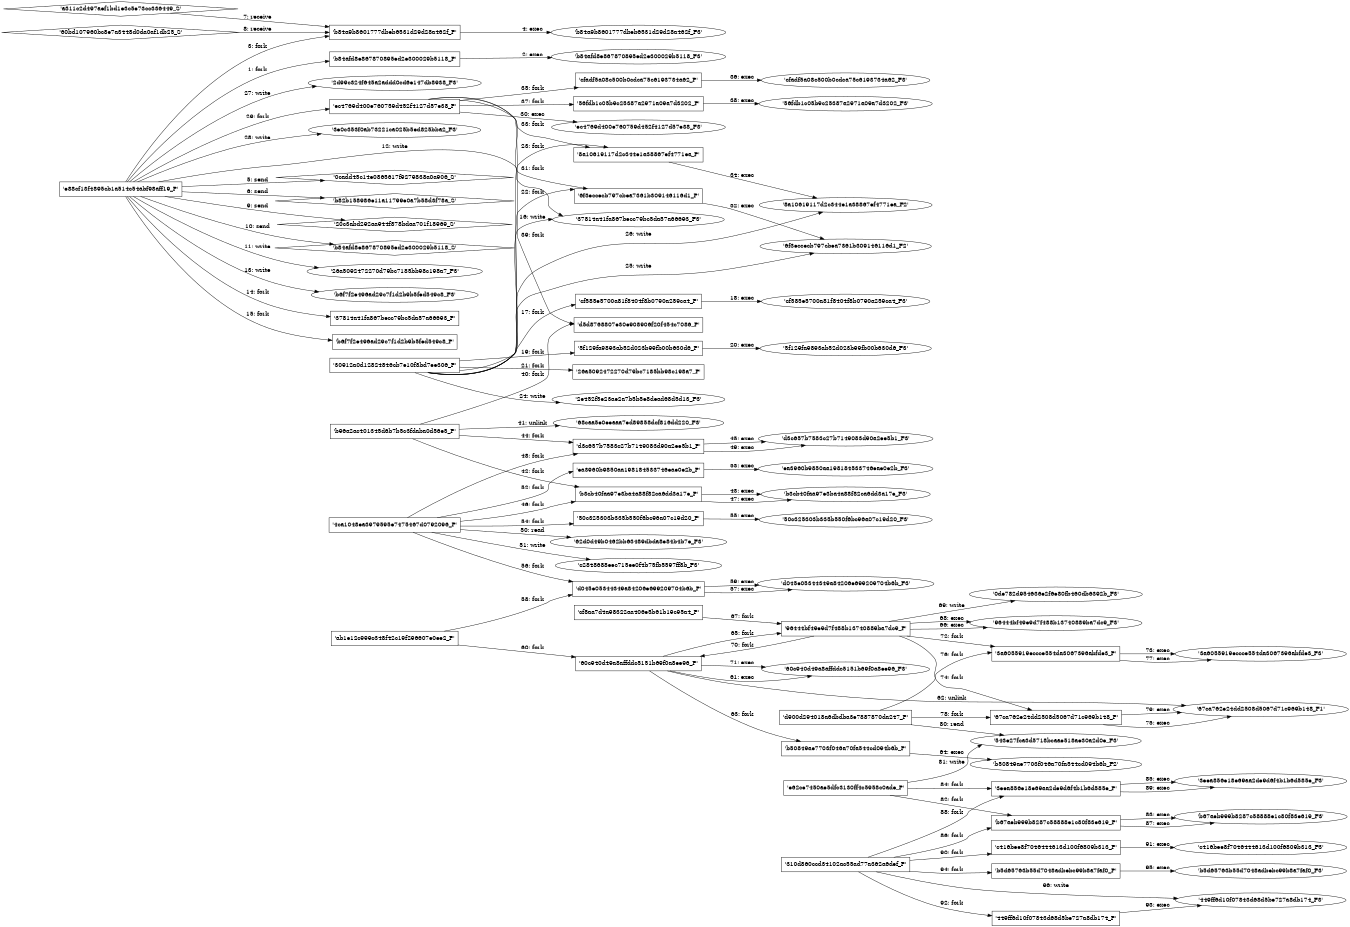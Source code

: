 digraph "D:\Learning\Paper\apt\基于CTI的攻击预警\Dataset\攻击图\ASGfromALLCTI\Threat Roundup for March 5 to March 12.dot" {
rankdir="LR"
size="9"
fixedsize="false"
splines="true"
nodesep=0.3
ranksep=0
fontsize=10
overlap="scalexy"
engine= "neato"
	"'e88cf13f4895cb1a514c54abf98aff19_P'" [node_type=Process shape=box]
	"'b84afd8e867870895ed2e300029b5118_P'" [node_type=Process shape=box]
	"'e88cf13f4895cb1a514c54abf98aff19_P'" -> "'b84afd8e867870895ed2e300029b5118_P'" [label="1: fork"]
	"'b84afd8e867870895ed2e300029b5118_P'" [node_type=Process shape=box]
	"'b84afd8e867870895ed2e300029b5118_F3'" [node_type=File shape=ellipse]
	"'b84afd8e867870895ed2e300029b5118_P'" -> "'b84afd8e867870895ed2e300029b5118_F3'" [label="2: exec"]
	"'e88cf13f4895cb1a514c54abf98aff19_P'" [node_type=Process shape=box]
	"'b84a9b8601777dbeb6531d29d28a462f_P'" [node_type=Process shape=box]
	"'e88cf13f4895cb1a514c54abf98aff19_P'" -> "'b84a9b8601777dbeb6531d29d28a462f_P'" [label="3: fork"]
	"'b84a9b8601777dbeb6531d29d28a462f_P'" [node_type=Process shape=box]
	"'b84a9b8601777dbeb6531d29d28a462f_F3'" [node_type=File shape=ellipse]
	"'b84a9b8601777dbeb6531d29d28a462f_P'" -> "'b84a9b8601777dbeb6531d29d28a462f_F3'" [label="4: exec"]
	"'0cadd45c14e0865617f9279838a0a906_S'" [node_type=Socket shape=diamond]
	"'e88cf13f4895cb1a514c54abf98aff19_P'" [node_type=Process shape=box]
	"'e88cf13f4895cb1a514c54abf98aff19_P'" -> "'0cadd45c14e0865617f9279838a0a906_S'" [label="5: send"]
	"'b82b158986e11a11799e0a7b58d3f78a_S'" [node_type=Socket shape=diamond]
	"'e88cf13f4895cb1a514c54abf98aff19_P'" [node_type=Process shape=box]
	"'e88cf13f4895cb1a514c54abf98aff19_P'" -> "'b82b158986e11a11799e0a7b58d3f78a_S'" [label="6: send"]
	"'b84a9b8601777dbeb6531d29d28a462f_P'" [node_type=Process shape=box]
	"'a311c2d497aef1bd1e3c5e73cc336449_S'" [node_type=Socket shape=diamond]
	"'a311c2d497aef1bd1e3c5e73cc336449_S'" -> "'b84a9b8601777dbeb6531d29d28a462f_P'" [label="7: receive"]
	"'b84a9b8601777dbeb6531d29d28a462f_P'" [node_type=Process shape=box]
	"'60bd107960bc8e7a3448d0da0af1db25_S'" [node_type=Socket shape=diamond]
	"'60bd107960bc8e7a3448d0da0af1db25_S'" -> "'b84a9b8601777dbeb6531d29d28a462f_P'" [label="8: receive"]
	"'20c3abd292aa944f878bdaa701f18969_S'" [node_type=Socket shape=diamond]
	"'e88cf13f4895cb1a514c54abf98aff19_P'" [node_type=Process shape=box]
	"'e88cf13f4895cb1a514c54abf98aff19_P'" -> "'20c3abd292aa944f878bdaa701f18969_S'" [label="9: send"]
	"'b84afd8e867870895ed2e300029b5118_S'" [node_type=Socket shape=diamond]
	"'e88cf13f4895cb1a514c54abf98aff19_P'" [node_type=Process shape=box]
	"'e88cf13f4895cb1a514c54abf98aff19_P'" -> "'b84afd8e867870895ed2e300029b5118_S'" [label="10: send"]
	"'26a5092472270d79bc7185bb98c198a7_F3'" [node_type=file shape=ellipse]
	"'e88cf13f4895cb1a514c54abf98aff19_P'" [node_type=Process shape=box]
	"'e88cf13f4895cb1a514c54abf98aff19_P'" -> "'26a5092472270d79bc7185bb98c198a7_F3'" [label="11: write"]
	"'37814a41fa867becc79bc5da57a66693_F3'" [node_type=file shape=ellipse]
	"'e88cf13f4895cb1a514c54abf98aff19_P'" [node_type=Process shape=box]
	"'e88cf13f4895cb1a514c54abf98aff19_P'" -> "'37814a41fa867becc79bc5da57a66693_F3'" [label="12: write"]
	"'b6f7f2e496ad29c7f1d2b9b5fed549c8_F3'" [node_type=file shape=ellipse]
	"'e88cf13f4895cb1a514c54abf98aff19_P'" [node_type=Process shape=box]
	"'e88cf13f4895cb1a514c54abf98aff19_P'" -> "'b6f7f2e496ad29c7f1d2b9b5fed549c8_F3'" [label="13: write"]
	"'e88cf13f4895cb1a514c54abf98aff19_P'" [node_type=Process shape=box]
	"'37814a41fa867becc79bc5da57a66693_P'" [node_type=Process shape=box]
	"'e88cf13f4895cb1a514c54abf98aff19_P'" -> "'37814a41fa867becc79bc5da57a66693_P'" [label="14: fork"]
	"'e88cf13f4895cb1a514c54abf98aff19_P'" [node_type=Process shape=box]
	"'b6f7f2e496ad29c7f1d2b9b5fed549c8_P'" [node_type=Process shape=box]
	"'e88cf13f4895cb1a514c54abf98aff19_P'" -> "'b6f7f2e496ad29c7f1d2b9b5fed549c8_P'" [label="15: fork"]
	"'37814a41fa867becc79bc5da57a66693_F3'" [node_type=file shape=ellipse]
	"'30912a0d12824846cb7e10f8bd7ee306_P'" [node_type=Process shape=box]
	"'30912a0d12824846cb7e10f8bd7ee306_P'" -> "'37814a41fa867becc79bc5da57a66693_F3'" [label="16: write"]
	"'30912a0d12824846cb7e10f8bd7ee306_P'" [node_type=Process shape=box]
	"'cf585e5700a81f8404f8b0790a259ca4_P'" [node_type=Process shape=box]
	"'30912a0d12824846cb7e10f8bd7ee306_P'" -> "'cf585e5700a81f8404f8b0790a259ca4_P'" [label="17: fork"]
	"'cf585e5700a81f8404f8b0790a259ca4_P'" [node_type=Process shape=box]
	"'cf585e5700a81f8404f8b0790a259ca4_F3'" [node_type=File shape=ellipse]
	"'cf585e5700a81f8404f8b0790a259ca4_P'" -> "'cf585e5700a81f8404f8b0790a259ca4_F3'" [label="18: exec"]
	"'30912a0d12824846cb7e10f8bd7ee306_P'" [node_type=Process shape=box]
	"'5f129fa9893ab52d023b99fb00b630d6_P'" [node_type=Process shape=box]
	"'30912a0d12824846cb7e10f8bd7ee306_P'" -> "'5f129fa9893ab52d023b99fb00b630d6_P'" [label="19: fork"]
	"'5f129fa9893ab52d023b99fb00b630d6_P'" [node_type=Process shape=box]
	"'5f129fa9893ab52d023b99fb00b630d6_F3'" [node_type=File shape=ellipse]
	"'5f129fa9893ab52d023b99fb00b630d6_P'" -> "'5f129fa9893ab52d023b99fb00b630d6_F3'" [label="20: exec"]
	"'30912a0d12824846cb7e10f8bd7ee306_P'" [node_type=Process shape=box]
	"'26a5092472270d79bc7185bb98c198a7_P'" [node_type=Process shape=box]
	"'30912a0d12824846cb7e10f8bd7ee306_P'" -> "'26a5092472270d79bc7185bb98c198a7_P'" [label="21: fork"]
	"'30912a0d12824846cb7e10f8bd7ee306_P'" [node_type=Process shape=box]
	"'6f3eccecb797cbea7361b309146116d1_P'" [node_type=Process shape=box]
	"'30912a0d12824846cb7e10f8bd7ee306_P'" -> "'6f3eccecb797cbea7361b309146116d1_P'" [label="22: fork"]
	"'30912a0d12824846cb7e10f8bd7ee306_P'" [node_type=Process shape=box]
	"'8a10619117d2c344e1a38867ef4771ea_P'" [node_type=Process shape=box]
	"'30912a0d12824846cb7e10f8bd7ee306_P'" -> "'8a10619117d2c344e1a38867ef4771ea_P'" [label="23: fork"]
	"'2e452f5e23ae2a7b5b5e8dead68d5d13_F3'" [node_type=file shape=ellipse]
	"'30912a0d12824846cb7e10f8bd7ee306_P'" [node_type=Process shape=box]
	"'30912a0d12824846cb7e10f8bd7ee306_P'" -> "'2e452f5e23ae2a7b5b5e8dead68d5d13_F3'" [label="24: write"]
	"'6f3eccecb797cbea7361b309146116d1_F2'" [node_type=file shape=ellipse]
	"'30912a0d12824846cb7e10f8bd7ee306_P'" [node_type=Process shape=box]
	"'30912a0d12824846cb7e10f8bd7ee306_P'" -> "'6f3eccecb797cbea7361b309146116d1_F2'" [label="25: write"]
	"'8a10619117d2c344e1a38867ef4771ea_F2'" [node_type=file shape=ellipse]
	"'30912a0d12824846cb7e10f8bd7ee306_P'" [node_type=Process shape=box]
	"'30912a0d12824846cb7e10f8bd7ee306_P'" -> "'8a10619117d2c344e1a38867ef4771ea_F2'" [label="26: write"]
	"'2d99c324f645a2addd0cd6e147db8938_F3'" [node_type=file shape=ellipse]
	"'e88cf13f4895cb1a514c54abf98aff19_P'" [node_type=Process shape=box]
	"'e88cf13f4895cb1a514c54abf98aff19_P'" -> "'2d99c324f645a2addd0cd6e147db8938_F3'" [label="27: write"]
	"'3e0c353f0ab73221ca025b5ed825bba2_F3'" [node_type=file shape=ellipse]
	"'e88cf13f4895cb1a514c54abf98aff19_P'" [node_type=Process shape=box]
	"'e88cf13f4895cb1a514c54abf98aff19_P'" -> "'3e0c353f0ab73221ca025b5ed825bba2_F3'" [label="28: write"]
	"'e88cf13f4895cb1a514c54abf98aff19_P'" [node_type=Process shape=box]
	"'ec4769d400e760759d452f4127d57e38_P'" [node_type=Process shape=box]
	"'e88cf13f4895cb1a514c54abf98aff19_P'" -> "'ec4769d400e760759d452f4127d57e38_P'" [label="29: fork"]
	"'ec4769d400e760759d452f4127d57e38_P'" [node_type=Process shape=box]
	"'ec4769d400e760759d452f4127d57e38_F3'" [node_type=File shape=ellipse]
	"'ec4769d400e760759d452f4127d57e38_P'" -> "'ec4769d400e760759d452f4127d57e38_F3'" [label="30: exec"]
	"'ec4769d400e760759d452f4127d57e38_P'" [node_type=Process shape=box]
	"'6f3eccecb797cbea7361b309146116d1_P'" [node_type=Process shape=box]
	"'ec4769d400e760759d452f4127d57e38_P'" -> "'6f3eccecb797cbea7361b309146116d1_P'" [label="31: fork"]
	"'6f3eccecb797cbea7361b309146116d1_P'" [node_type=Process shape=box]
	"'6f3eccecb797cbea7361b309146116d1_F2'" [node_type=File shape=ellipse]
	"'6f3eccecb797cbea7361b309146116d1_P'" -> "'6f3eccecb797cbea7361b309146116d1_F2'" [label="32: exec"]
	"'ec4769d400e760759d452f4127d57e38_P'" [node_type=Process shape=box]
	"'8a10619117d2c344e1a38867ef4771ea_P'" [node_type=Process shape=box]
	"'ec4769d400e760759d452f4127d57e38_P'" -> "'8a10619117d2c344e1a38867ef4771ea_P'" [label="33: fork"]
	"'8a10619117d2c344e1a38867ef4771ea_P'" [node_type=Process shape=box]
	"'8a10619117d2c344e1a38867ef4771ea_F2'" [node_type=File shape=ellipse]
	"'8a10619117d2c344e1a38867ef4771ea_P'" -> "'8a10619117d2c344e1a38867ef4771ea_F2'" [label="34: exec"]
	"'ec4769d400e760759d452f4127d57e38_P'" [node_type=Process shape=box]
	"'cfadf5a08c500b0cdca75c6193734a62_P'" [node_type=Process shape=box]
	"'ec4769d400e760759d452f4127d57e38_P'" -> "'cfadf5a08c500b0cdca75c6193734a62_P'" [label="35: fork"]
	"'cfadf5a08c500b0cdca75c6193734a62_P'" [node_type=Process shape=box]
	"'cfadf5a08c500b0cdca75c6193734a62_F3'" [node_type=File shape=ellipse]
	"'cfadf5a08c500b0cdca75c6193734a62_P'" -> "'cfadf5a08c500b0cdca75c6193734a62_F3'" [label="36: exec"]
	"'ec4769d400e760759d452f4127d57e38_P'" [node_type=Process shape=box]
	"'56fdb1c05b9c25387a2971a09a7d3202_P'" [node_type=Process shape=box]
	"'ec4769d400e760759d452f4127d57e38_P'" -> "'56fdb1c05b9c25387a2971a09a7d3202_P'" [label="37: fork"]
	"'56fdb1c05b9c25387a2971a09a7d3202_P'" [node_type=Process shape=box]
	"'56fdb1c05b9c25387a2971a09a7d3202_F3'" [node_type=File shape=ellipse]
	"'56fdb1c05b9c25387a2971a09a7d3202_P'" -> "'56fdb1c05b9c25387a2971a09a7d3202_F3'" [label="38: exec"]
	"'ec4769d400e760759d452f4127d57e38_P'" [node_type=Process shape=box]
	"'d5d8768807e30e908906f20f454c7086_P'" [node_type=Process shape=box]
	"'ec4769d400e760759d452f4127d57e38_P'" -> "'d5d8768807e30e908906f20f454c7086_P'" [label="39: fork"]
	"'b96a2ac401345d6b7b5c3fdaba0d56e5_P'" [node_type=Process shape=box]
	"'d5d8768807e30e908906f20f454c7086_P'" [node_type=Process shape=box]
	"'b96a2ac401345d6b7b5c3fdaba0d56e5_P'" -> "'d5d8768807e30e908906f20f454c7086_P'" [label="40: fork"]
	"'68caa5e0eeaaa7ed89858dcf816dd220_F3'" [node_type=file shape=ellipse]
	"'b96a2ac401345d6b7b5c3fdaba0d56e5_P'" [node_type=Process shape=box]
	"'b96a2ac401345d6b7b5c3fdaba0d56e5_P'" -> "'68caa5e0eeaaa7ed89858dcf816dd220_F3'" [label="41: unlink"]
	"'b96a2ac401345d6b7b5c3fdaba0d56e5_P'" [node_type=Process shape=box]
	"'b3cb40faa97e3ba4a88f82ca6dd3a17e_P'" [node_type=Process shape=box]
	"'b96a2ac401345d6b7b5c3fdaba0d56e5_P'" -> "'b3cb40faa97e3ba4a88f82ca6dd3a17e_P'" [label="42: fork"]
	"'b3cb40faa97e3ba4a88f82ca6dd3a17e_P'" [node_type=Process shape=box]
	"'b3cb40faa97e3ba4a88f82ca6dd3a17e_F3'" [node_type=File shape=ellipse]
	"'b3cb40faa97e3ba4a88f82ca6dd3a17e_P'" -> "'b3cb40faa97e3ba4a88f82ca6dd3a17e_F3'" [label="43: exec"]
	"'b96a2ac401345d6b7b5c3fdaba0d56e5_P'" [node_type=Process shape=box]
	"'d3c657b7583c27b7149083d90a2ee5b1_P'" [node_type=Process shape=box]
	"'b96a2ac401345d6b7b5c3fdaba0d56e5_P'" -> "'d3c657b7583c27b7149083d90a2ee5b1_P'" [label="44: fork"]
	"'d3c657b7583c27b7149083d90a2ee5b1_P'" [node_type=Process shape=box]
	"'d3c657b7583c27b7149083d90a2ee5b1_F3'" [node_type=File shape=ellipse]
	"'d3c657b7583c27b7149083d90a2ee5b1_P'" -> "'d3c657b7583c27b7149083d90a2ee5b1_F3'" [label="45: exec"]
	"'4ca1048ea3979595e7475467d0792096_P'" [node_type=Process shape=box]
	"'b3cb40faa97e3ba4a88f82ca6dd3a17e_P'" [node_type=Process shape=box]
	"'4ca1048ea3979595e7475467d0792096_P'" -> "'b3cb40faa97e3ba4a88f82ca6dd3a17e_P'" [label="46: fork"]
	"'b3cb40faa97e3ba4a88f82ca6dd3a17e_P'" [node_type=Process shape=box]
	"'b3cb40faa97e3ba4a88f82ca6dd3a17e_F3'" [node_type=File shape=ellipse]
	"'b3cb40faa97e3ba4a88f82ca6dd3a17e_P'" -> "'b3cb40faa97e3ba4a88f82ca6dd3a17e_F3'" [label="47: exec"]
	"'4ca1048ea3979595e7475467d0792096_P'" [node_type=Process shape=box]
	"'d3c657b7583c27b7149083d90a2ee5b1_P'" [node_type=Process shape=box]
	"'4ca1048ea3979595e7475467d0792096_P'" -> "'d3c657b7583c27b7149083d90a2ee5b1_P'" [label="48: fork"]
	"'d3c657b7583c27b7149083d90a2ee5b1_P'" [node_type=Process shape=box]
	"'d3c657b7583c27b7149083d90a2ee5b1_F3'" [node_type=File shape=ellipse]
	"'d3c657b7583c27b7149083d90a2ee5b1_P'" -> "'d3c657b7583c27b7149083d90a2ee5b1_F3'" [label="49: exec"]
	"'62d0d49b0462bb63489dbda8e84b4b7e_F3'" [node_type=file shape=ellipse]
	"'4ca1048ea3979595e7475467d0792096_P'" [node_type=Process shape=box]
	"'4ca1048ea3979595e7475467d0792096_P'" -> "'62d0d49b0462bb63489dbda8e84b4b7e_F3'" [label="50: read"]
	"'c2848688eec715ee0f4b75fb5597ff8b_F3'" [node_type=file shape=ellipse]
	"'4ca1048ea3979595e7475467d0792096_P'" [node_type=Process shape=box]
	"'4ca1048ea3979595e7475467d0792096_P'" -> "'c2848688eec715ee0f4b75fb5597ff8b_F3'" [label="51: write"]
	"'4ca1048ea3979595e7475467d0792096_P'" [node_type=Process shape=box]
	"'ea3960b9850aa198184533746eae0e2b_P'" [node_type=Process shape=box]
	"'4ca1048ea3979595e7475467d0792096_P'" -> "'ea3960b9850aa198184533746eae0e2b_P'" [label="52: fork"]
	"'ea3960b9850aa198184533746eae0e2b_P'" [node_type=Process shape=box]
	"'ea3960b9850aa198184533746eae0e2b_F3'" [node_type=File shape=ellipse]
	"'ea3960b9850aa198184533746eae0e2b_P'" -> "'ea3960b9850aa198184533746eae0e2b_F3'" [label="53: exec"]
	"'4ca1048ea3979595e7475467d0792096_P'" [node_type=Process shape=box]
	"'50c325303b335b550f6bc96a07c19d20_P'" [node_type=Process shape=box]
	"'4ca1048ea3979595e7475467d0792096_P'" -> "'50c325303b335b550f6bc96a07c19d20_P'" [label="54: fork"]
	"'50c325303b335b550f6bc96a07c19d20_P'" [node_type=Process shape=box]
	"'50c325303b335b550f6bc96a07c19d20_F3'" [node_type=File shape=ellipse]
	"'50c325303b335b550f6bc96a07c19d20_P'" -> "'50c325303b335b550f6bc96a07c19d20_F3'" [label="55: exec"]
	"'4ca1048ea3979595e7475467d0792096_P'" [node_type=Process shape=box]
	"'d045e05344349a84206e699209704b6b_P'" [node_type=Process shape=box]
	"'4ca1048ea3979595e7475467d0792096_P'" -> "'d045e05344349a84206e699209704b6b_P'" [label="56: fork"]
	"'d045e05344349a84206e699209704b6b_P'" [node_type=Process shape=box]
	"'d045e05344349a84206e699209704b6b_F3'" [node_type=File shape=ellipse]
	"'d045e05344349a84206e699209704b6b_P'" -> "'d045e05344349a84206e699209704b6b_F3'" [label="57: exec"]
	"'ab1e12c999c348f42c19f296607e0ee2_P'" [node_type=Process shape=box]
	"'d045e05344349a84206e699209704b6b_P'" [node_type=Process shape=box]
	"'ab1e12c999c348f42c19f296607e0ee2_P'" -> "'d045e05344349a84206e699209704b6b_P'" [label="58: fork"]
	"'d045e05344349a84206e699209704b6b_P'" [node_type=Process shape=box]
	"'d045e05344349a84206e699209704b6b_F3'" [node_type=File shape=ellipse]
	"'d045e05344349a84206e699209704b6b_P'" -> "'d045e05344349a84206e699209704b6b_F3'" [label="59: exec"]
	"'ab1e12c999c348f42c19f296607e0ee2_P'" [node_type=Process shape=box]
	"'60c940d49a8affddc5151b69f0a8ee96_P'" [node_type=Process shape=box]
	"'ab1e12c999c348f42c19f296607e0ee2_P'" -> "'60c940d49a8affddc5151b69f0a8ee96_P'" [label="60: fork"]
	"'60c940d49a8affddc5151b69f0a8ee96_P'" [node_type=Process shape=box]
	"'60c940d49a8affddc5151b69f0a8ee96_F3'" [node_type=File shape=ellipse]
	"'60c940d49a8affddc5151b69f0a8ee96_P'" -> "'60c940d49a8affddc5151b69f0a8ee96_F3'" [label="61: exec"]
	"'67ca762e24dd2508d5067d71c969b148_F1'" [node_type=file shape=ellipse]
	"'60c940d49a8affddc5151b69f0a8ee96_P'" [node_type=Process shape=box]
	"'60c940d49a8affddc5151b69f0a8ee96_P'" -> "'67ca762e24dd2508d5067d71c969b148_F1'" [label="62: unlink"]
	"'60c940d49a8affddc5151b69f0a8ee96_P'" [node_type=Process shape=box]
	"'b50849ae7703f046a70fa544cd094b6b_P'" [node_type=Process shape=box]
	"'60c940d49a8affddc5151b69f0a8ee96_P'" -> "'b50849ae7703f046a70fa544cd094b6b_P'" [label="63: fork"]
	"'b50849ae7703f046a70fa544cd094b6b_P'" [node_type=Process shape=box]
	"'b50849ae7703f046a70fa544cd094b6b_F2'" [node_type=File shape=ellipse]
	"'b50849ae7703f046a70fa544cd094b6b_P'" -> "'b50849ae7703f046a70fa544cd094b6b_F2'" [label="64: exec"]
	"'60c940d49a8affddc5151b69f0a8ee96_P'" [node_type=Process shape=box]
	"'96444bf49e9d7f488b13740889ba7dc9_P'" [node_type=Process shape=box]
	"'60c940d49a8affddc5151b69f0a8ee96_P'" -> "'96444bf49e9d7f488b13740889ba7dc9_P'" [label="65: fork"]
	"'96444bf49e9d7f488b13740889ba7dc9_P'" [node_type=Process shape=box]
	"'96444bf49e9d7f488b13740889ba7dc9_F3'" [node_type=File shape=ellipse]
	"'96444bf49e9d7f488b13740889ba7dc9_P'" -> "'96444bf49e9d7f488b13740889ba7dc9_F3'" [label="66: exec"]
	"'cf8aa7d4a98322aa406e5b61b19c95a4_P'" [node_type=Process shape=box]
	"'96444bf49e9d7f488b13740889ba7dc9_P'" [node_type=Process shape=box]
	"'cf8aa7d4a98322aa406e5b61b19c95a4_P'" -> "'96444bf49e9d7f488b13740889ba7dc9_P'" [label="67: fork"]
	"'96444bf49e9d7f488b13740889ba7dc9_P'" [node_type=Process shape=box]
	"'96444bf49e9d7f488b13740889ba7dc9_F3'" [node_type=File shape=ellipse]
	"'96444bf49e9d7f488b13740889ba7dc9_P'" -> "'96444bf49e9d7f488b13740889ba7dc9_F3'" [label="68: exec"]
	"'0de782d954636e2f6e80fb460db6392b_F3'" [node_type=file shape=ellipse]
	"'96444bf49e9d7f488b13740889ba7dc9_P'" [node_type=Process shape=box]
	"'96444bf49e9d7f488b13740889ba7dc9_P'" -> "'0de782d954636e2f6e80fb460db6392b_F3'" [label="69: write"]
	"'96444bf49e9d7f488b13740889ba7dc9_P'" [node_type=Process shape=box]
	"'60c940d49a8affddc5151b69f0a8ee96_P'" [node_type=Process shape=box]
	"'96444bf49e9d7f488b13740889ba7dc9_P'" -> "'60c940d49a8affddc5151b69f0a8ee96_P'" [label="70: fork"]
	"'60c940d49a8affddc5151b69f0a8ee96_P'" [node_type=Process shape=box]
	"'60c940d49a8affddc5151b69f0a8ee96_F3'" [node_type=File shape=ellipse]
	"'60c940d49a8affddc5151b69f0a8ee96_P'" -> "'60c940d49a8affddc5151b69f0a8ee96_F3'" [label="71: exec"]
	"'96444bf49e9d7f488b13740889ba7dc9_P'" [node_type=Process shape=box]
	"'3a6055919eccce554da3067396abfde3_P'" [node_type=Process shape=box]
	"'96444bf49e9d7f488b13740889ba7dc9_P'" -> "'3a6055919eccce554da3067396abfde3_P'" [label="72: fork"]
	"'3a6055919eccce554da3067396abfde3_P'" [node_type=Process shape=box]
	"'3a6055919eccce554da3067396abfde3_F3'" [node_type=File shape=ellipse]
	"'3a6055919eccce554da3067396abfde3_P'" -> "'3a6055919eccce554da3067396abfde3_F3'" [label="73: exec"]
	"'96444bf49e9d7f488b13740889ba7dc9_P'" [node_type=Process shape=box]
	"'67ca762e24dd2508d5067d71c969b148_P'" [node_type=Process shape=box]
	"'96444bf49e9d7f488b13740889ba7dc9_P'" -> "'67ca762e24dd2508d5067d71c969b148_P'" [label="74: fork"]
	"'67ca762e24dd2508d5067d71c969b148_P'" [node_type=Process shape=box]
	"'67ca762e24dd2508d5067d71c969b148_F1'" [node_type=File shape=ellipse]
	"'67ca762e24dd2508d5067d71c969b148_P'" -> "'67ca762e24dd2508d5067d71c969b148_F1'" [label="75: exec"]
	"'d900d294018a6dbdba3e7887870da247_P'" [node_type=Process shape=box]
	"'3a6055919eccce554da3067396abfde3_P'" [node_type=Process shape=box]
	"'d900d294018a6dbdba3e7887870da247_P'" -> "'3a6055919eccce554da3067396abfde3_P'" [label="76: fork"]
	"'3a6055919eccce554da3067396abfde3_P'" [node_type=Process shape=box]
	"'3a6055919eccce554da3067396abfde3_F3'" [node_type=File shape=ellipse]
	"'3a6055919eccce554da3067396abfde3_P'" -> "'3a6055919eccce554da3067396abfde3_F3'" [label="77: exec"]
	"'d900d294018a6dbdba3e7887870da247_P'" [node_type=Process shape=box]
	"'67ca762e24dd2508d5067d71c969b148_P'" [node_type=Process shape=box]
	"'d900d294018a6dbdba3e7887870da247_P'" -> "'67ca762e24dd2508d5067d71c969b148_P'" [label="78: fork"]
	"'67ca762e24dd2508d5067d71c969b148_P'" [node_type=Process shape=box]
	"'67ca762e24dd2508d5067d71c969b148_F1'" [node_type=File shape=ellipse]
	"'67ca762e24dd2508d5067d71c969b148_P'" -> "'67ca762e24dd2508d5067d71c969b148_F1'" [label="79: exec"]
	"'543e27fca3d5718bcaae518ae30a2d0e_F3'" [node_type=file shape=ellipse]
	"'d900d294018a6dbdba3e7887870da247_P'" [node_type=Process shape=box]
	"'d900d294018a6dbdba3e7887870da247_P'" -> "'543e27fca3d5718bcaae518ae30a2d0e_F3'" [label="80: read"]
	"'543e27fca3d5718bcaae518ae30a2d0e_F3'" [node_type=file shape=ellipse]
	"'e62ce7450ae5dfc3130ff4c5958c0ade_P'" [node_type=Process shape=box]
	"'e62ce7450ae5dfc3130ff4c5958c0ade_P'" -> "'543e27fca3d5718bcaae518ae30a2d0e_F3'" [label="81: write"]
	"'e62ce7450ae5dfc3130ff4c5958c0ade_P'" [node_type=Process shape=box]
	"'b67aeb999b8287c58888e1c80f83e619_P'" [node_type=Process shape=box]
	"'e62ce7450ae5dfc3130ff4c5958c0ade_P'" -> "'b67aeb999b8287c58888e1c80f83e619_P'" [label="82: fork"]
	"'b67aeb999b8287c58888e1c80f83e619_P'" [node_type=Process shape=box]
	"'b67aeb999b8287c58888e1c80f83e619_F3'" [node_type=File shape=ellipse]
	"'b67aeb999b8287c58888e1c80f83e619_P'" -> "'b67aeb999b8287c58888e1c80f83e619_F3'" [label="83: exec"]
	"'e62ce7450ae5dfc3130ff4c5958c0ade_P'" [node_type=Process shape=box]
	"'3eea856e18e69aa2de9d6f4b1b6d585e_P'" [node_type=Process shape=box]
	"'e62ce7450ae5dfc3130ff4c5958c0ade_P'" -> "'3eea856e18e69aa2de9d6f4b1b6d585e_P'" [label="84: fork"]
	"'3eea856e18e69aa2de9d6f4b1b6d585e_P'" [node_type=Process shape=box]
	"'3eea856e18e69aa2de9d6f4b1b6d585e_F3'" [node_type=File shape=ellipse]
	"'3eea856e18e69aa2de9d6f4b1b6d585e_P'" -> "'3eea856e18e69aa2de9d6f4b1b6d585e_F3'" [label="85: exec"]
	"'310d860ccd34102ac55ad77a362a6def_P'" [node_type=Process shape=box]
	"'b67aeb999b8287c58888e1c80f83e619_P'" [node_type=Process shape=box]
	"'310d860ccd34102ac55ad77a362a6def_P'" -> "'b67aeb999b8287c58888e1c80f83e619_P'" [label="86: fork"]
	"'b67aeb999b8287c58888e1c80f83e619_P'" [node_type=Process shape=box]
	"'b67aeb999b8287c58888e1c80f83e619_F3'" [node_type=File shape=ellipse]
	"'b67aeb999b8287c58888e1c80f83e619_P'" -> "'b67aeb999b8287c58888e1c80f83e619_F3'" [label="87: exec"]
	"'310d860ccd34102ac55ad77a362a6def_P'" [node_type=Process shape=box]
	"'3eea856e18e69aa2de9d6f4b1b6d585e_P'" [node_type=Process shape=box]
	"'310d860ccd34102ac55ad77a362a6def_P'" -> "'3eea856e18e69aa2de9d6f4b1b6d585e_P'" [label="88: fork"]
	"'3eea856e18e69aa2de9d6f4b1b6d585e_P'" [node_type=Process shape=box]
	"'3eea856e18e69aa2de9d6f4b1b6d585e_F3'" [node_type=File shape=ellipse]
	"'3eea856e18e69aa2de9d6f4b1b6d585e_P'" -> "'3eea856e18e69aa2de9d6f4b1b6d585e_F3'" [label="89: exec"]
	"'310d860ccd34102ac55ad77a362a6def_P'" [node_type=Process shape=box]
	"'c416bee8f7046444613d100f6809b313_P'" [node_type=Process shape=box]
	"'310d860ccd34102ac55ad77a362a6def_P'" -> "'c416bee8f7046444613d100f6809b313_P'" [label="90: fork"]
	"'c416bee8f7046444613d100f6809b313_P'" [node_type=Process shape=box]
	"'c416bee8f7046444613d100f6809b313_F3'" [node_type=File shape=ellipse]
	"'c416bee8f7046444613d100f6809b313_P'" -> "'c416bee8f7046444613d100f6809b313_F3'" [label="91: exec"]
	"'310d860ccd34102ac55ad77a362a6def_P'" [node_type=Process shape=box]
	"'449ff6d10f07843d68d5be727a8db174_P'" [node_type=Process shape=box]
	"'310d860ccd34102ac55ad77a362a6def_P'" -> "'449ff6d10f07843d68d5be727a8db174_P'" [label="92: fork"]
	"'449ff6d10f07843d68d5be727a8db174_P'" [node_type=Process shape=box]
	"'449ff6d10f07843d68d5be727a8db174_F3'" [node_type=File shape=ellipse]
	"'449ff6d10f07843d68d5be727a8db174_P'" -> "'449ff6d10f07843d68d5be727a8db174_F3'" [label="93: exec"]
	"'310d860ccd34102ac55ad77a362a6def_P'" [node_type=Process shape=box]
	"'b5d65763b55d7048adbebc99b8a7faf0_P'" [node_type=Process shape=box]
	"'310d860ccd34102ac55ad77a362a6def_P'" -> "'b5d65763b55d7048adbebc99b8a7faf0_P'" [label="94: fork"]
	"'b5d65763b55d7048adbebc99b8a7faf0_P'" [node_type=Process shape=box]
	"'b5d65763b55d7048adbebc99b8a7faf0_F3'" [node_type=File shape=ellipse]
	"'b5d65763b55d7048adbebc99b8a7faf0_P'" -> "'b5d65763b55d7048adbebc99b8a7faf0_F3'" [label="95: exec"]
	"'449ff6d10f07843d68d5be727a8db174_F3'" [node_type=file shape=ellipse]
	"'310d860ccd34102ac55ad77a362a6def_P'" [node_type=Process shape=box]
	"'310d860ccd34102ac55ad77a362a6def_P'" -> "'449ff6d10f07843d68d5be727a8db174_F3'" [label="96: write"]
}
